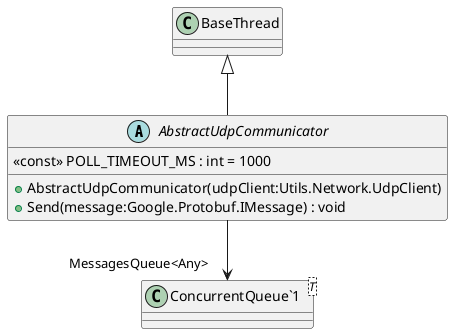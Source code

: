 @startuml
abstract class AbstractUdpCommunicator {
    <<const>> POLL_TIMEOUT_MS : int = 1000
    + AbstractUdpCommunicator(udpClient:Utils.Network.UdpClient)
    + Send(message:Google.Protobuf.IMessage) : void
}
class "ConcurrentQueue`1"<T> {
}
BaseThread <|-- AbstractUdpCommunicator
AbstractUdpCommunicator --> "MessagesQueue<Any>" "ConcurrentQueue`1"
@enduml
